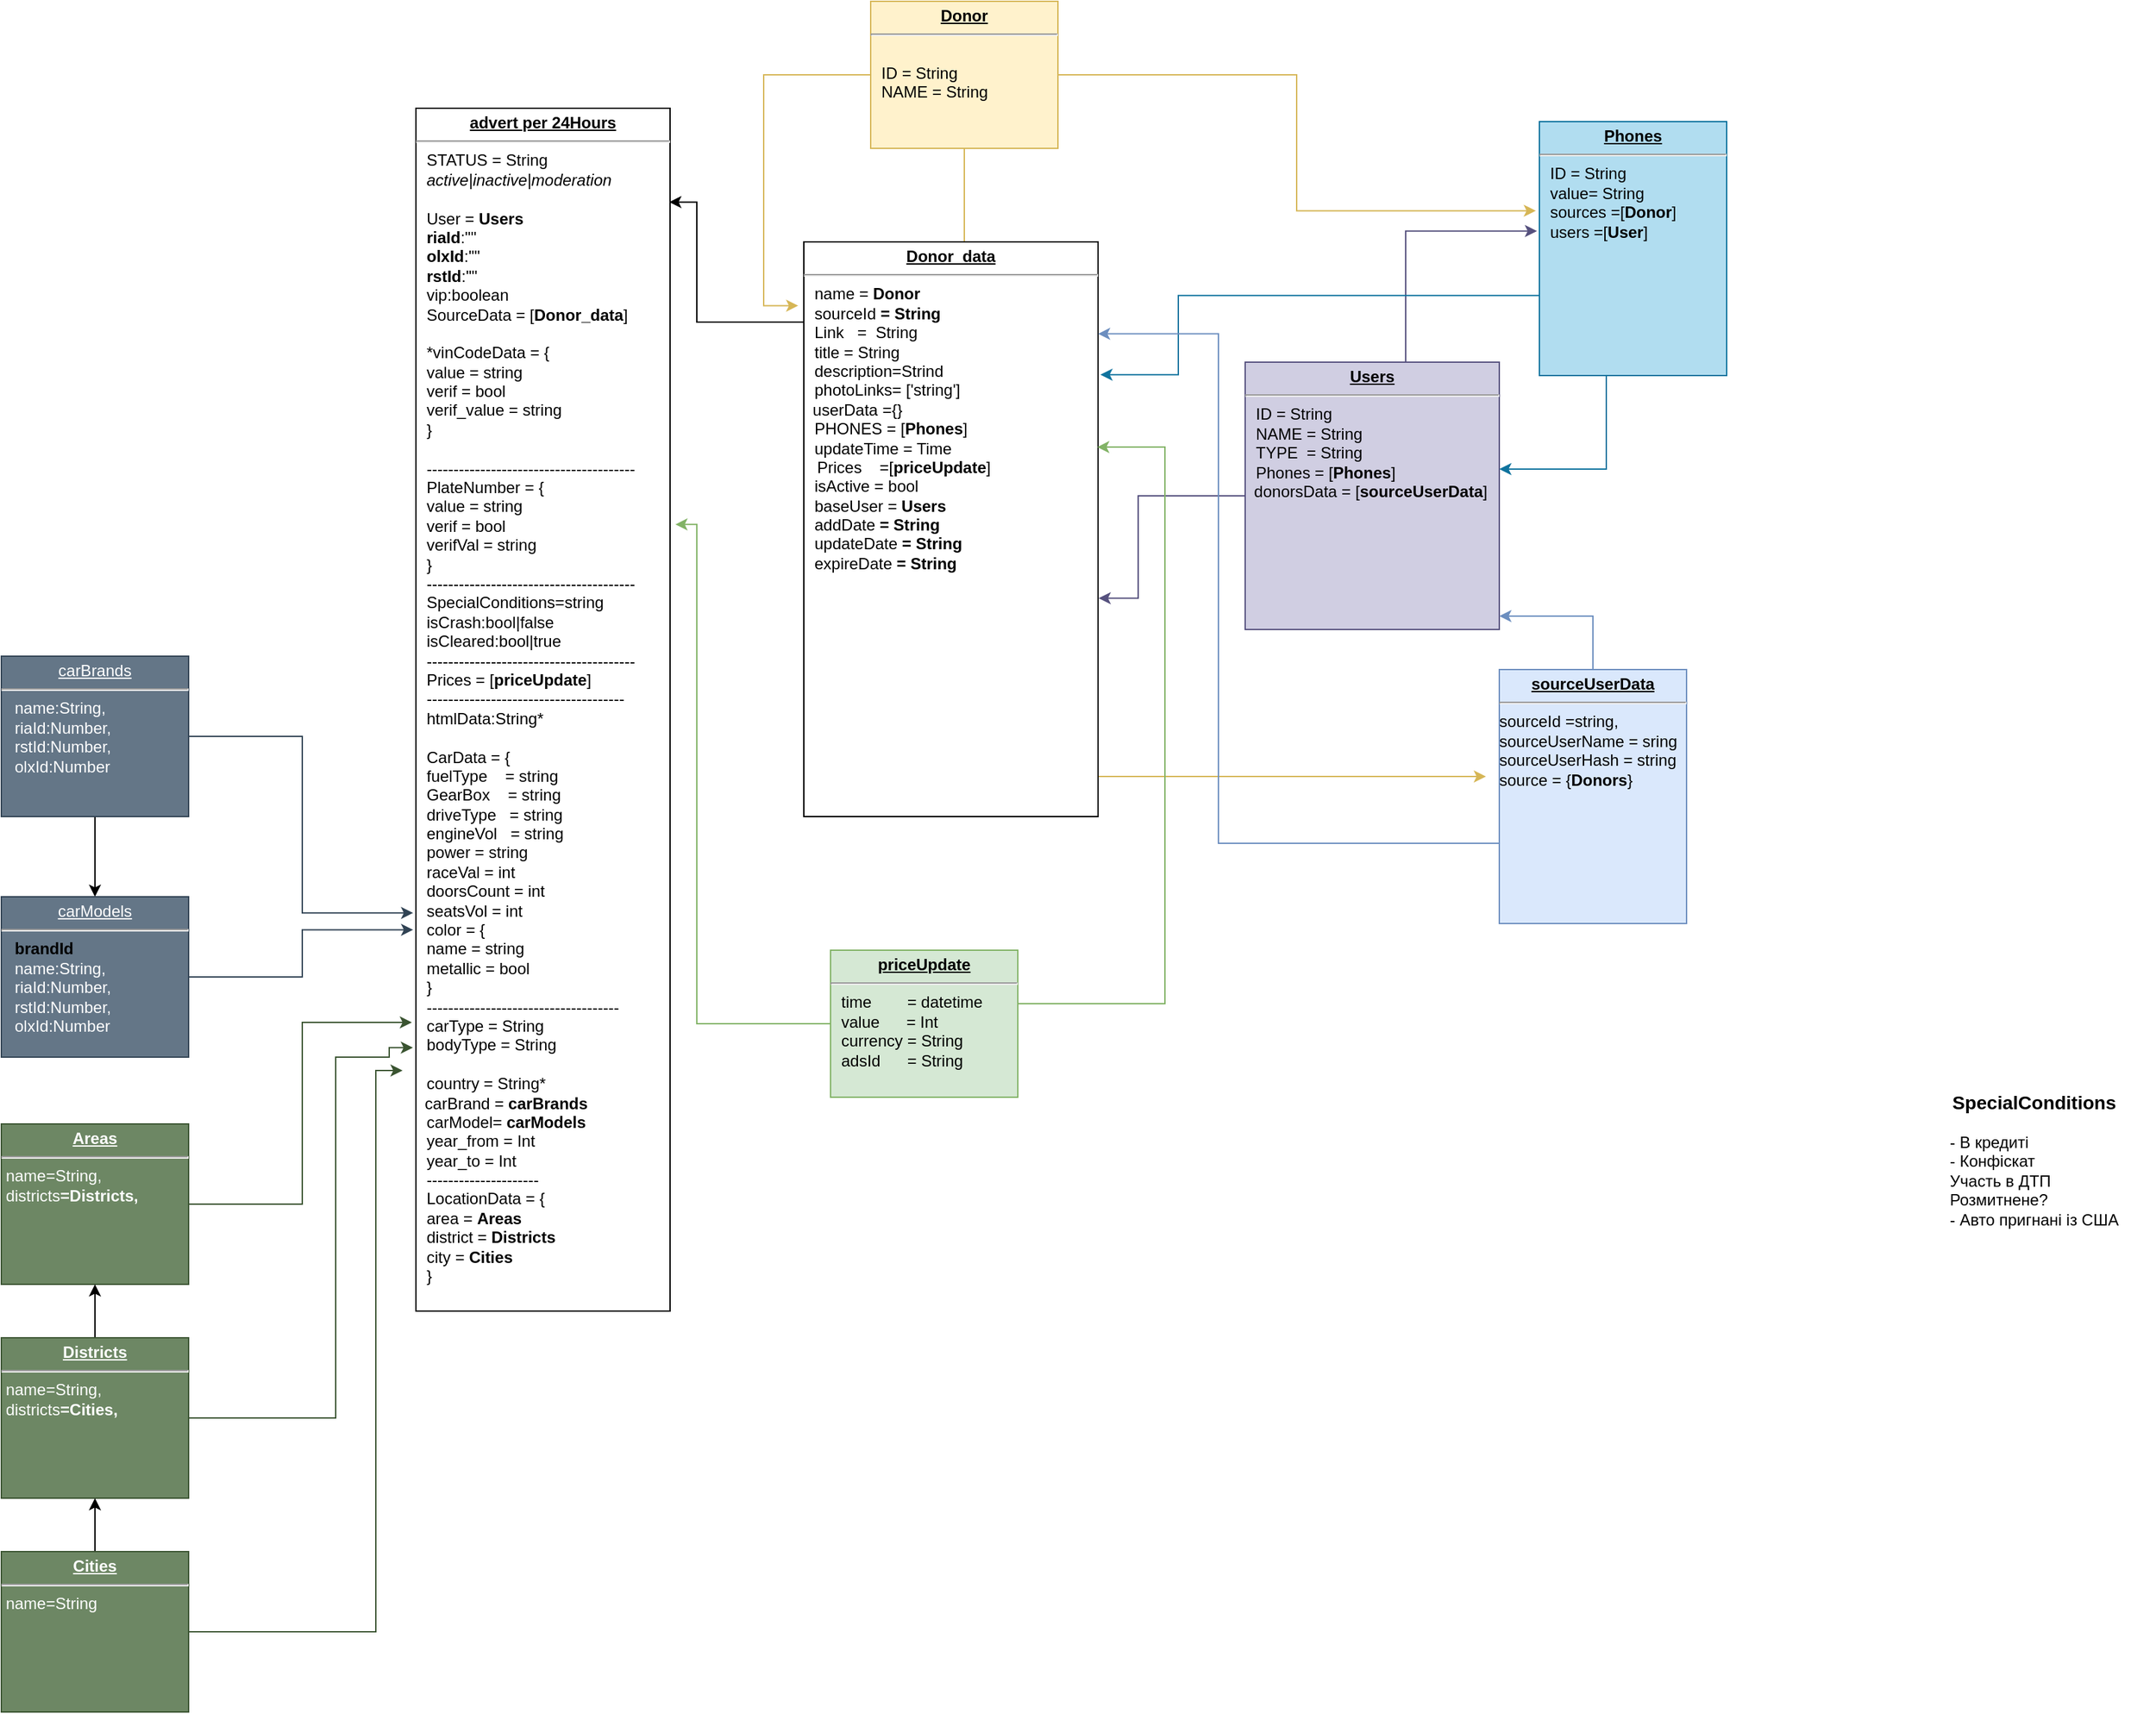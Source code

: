 <mxfile version="18.1.3" type="github">
  <diagram name="Page-1" id="a7904f86-f2b4-8e86-fa97-74104820619b">
    <mxGraphModel dx="2522" dy="1609" grid="1" gridSize="10" guides="1" tooltips="1" connect="1" arrows="1" fold="1" page="1" pageScale="1" pageWidth="1100" pageHeight="850" background="none" math="0" shadow="0">
      <root>
        <mxCell id="0" />
        <mxCell id="1" parent="0" />
        <mxCell id="24794b860abc3c2d-1" value="&lt;p style=&quot;margin: 0px ; margin-top: 4px ; text-align: center ; text-decoration: underline&quot;&gt;&lt;b&gt;advert per 24Hours&lt;/b&gt;&lt;br&gt;&lt;/p&gt;&lt;hr&gt;&lt;p style=&quot;margin: 0px ; margin-left: 8px&quot;&gt;STATUS = String &lt;br&gt;&lt;/p&gt;&lt;p style=&quot;margin: 0px ; margin-left: 8px&quot;&gt;&lt;i&gt;active|inactive|moderation&lt;/i&gt;&lt;br&gt;&lt;/p&gt;&lt;p style=&quot;margin: 0px ; margin-left: 8px&quot;&gt;&lt;br&gt;&lt;/p&gt;&lt;p style=&quot;margin: 0px ; margin-left: 8px&quot;&gt;User = &lt;b&gt;Users&lt;/b&gt;&lt;/p&gt;&lt;p style=&quot;margin: 0px ; margin-left: 8px&quot;&gt;&lt;b&gt;riaId&lt;/b&gt;:&quot;&quot;&lt;/p&gt;&lt;p style=&quot;margin: 0px ; margin-left: 8px&quot;&gt;&lt;b&gt;olxId&lt;/b&gt;:&quot;&quot;&lt;/p&gt;&lt;p style=&quot;margin: 0px ; margin-left: 8px&quot;&gt;&lt;b&gt;rstId&lt;/b&gt;:&quot;&quot;&lt;/p&gt;&lt;p style=&quot;margin: 0px ; margin-left: 8px&quot;&gt;vip:boolean&lt;br&gt;&lt;/p&gt;&lt;p style=&quot;margin: 0px ; margin-left: 8px&quot;&gt;SourceData = [&lt;b&gt;Donor_data&lt;/b&gt;]&lt;br&gt;&lt;/p&gt;&lt;p style=&quot;margin: 0px ; margin-left: 8px&quot;&gt;&lt;br&gt;&lt;/p&gt;&lt;p style=&quot;margin: 0px ; margin-left: 8px&quot;&gt;*vinCodeData = {&lt;/p&gt;&lt;p style=&quot;margin: 0px ; margin-left: 8px&quot;&gt;&lt;span&gt; &lt;span&gt; &lt;/span&gt;value = string&lt;br&gt;&lt;span&gt; &lt;/span&gt;&lt;span&gt; &lt;/span&gt;verif   = bool&lt;/span&gt;&lt;/p&gt;&lt;p style=&quot;margin: 0px ; margin-left: 8px&quot;&gt;&lt;span&gt;&lt;span&gt; &lt;/span&gt;verif_value = string&lt;br&gt;&lt;/span&gt;&lt;/p&gt;&lt;p style=&quot;margin: 0px ; margin-left: 8px&quot;&gt;&lt;span&gt;&lt;span&gt; &lt;/span&gt;&lt;span&gt; &lt;/span&gt;}&lt;/span&gt;&lt;/p&gt;&lt;p style=&quot;margin: 0px ; margin-left: 8px&quot;&gt;&lt;br&gt;&lt;/p&gt;&lt;p style=&quot;margin: 0px ; margin-left: 8px&quot;&gt;&lt;span&gt;---------------------------------------&lt;br&gt;&lt;/span&gt;&lt;/p&gt;&lt;p style=&quot;margin: 0px ; margin-left: 8px&quot;&gt;PlateNumber = {&lt;/p&gt;&lt;p style=&quot;margin: 0px ; margin-left: 8px&quot;&gt;&lt;span&gt; &lt;/span&gt;value = string&lt;br&gt;&lt;span&gt; &lt;/span&gt;verif = bool&lt;br&gt;&lt;span&gt; &lt;/span&gt;verifVal = string&lt;br&gt;&lt;/p&gt;&lt;p style=&quot;margin: 0px ; margin-left: 8px&quot;&gt;&lt;span&gt; &lt;/span&gt;}&lt;/p&gt;&lt;p style=&quot;margin: 0px ; margin-left: 8px&quot;&gt;---------------------------------------&lt;br&gt;&lt;/p&gt;&lt;p style=&quot;margin: 0px 0px 0px 8px&quot;&gt;SpecialСonditions=string&lt;/p&gt;&lt;p style=&quot;margin: 0px 0px 0px 8px&quot;&gt;isCrash:bool|false&lt;/p&gt;&lt;p style=&quot;margin: 0px 0px 0px 8px&quot;&gt;isCleared:bool|true&lt;br&gt;&lt;/p&gt;&lt;p style=&quot;margin: 0px ; margin-left: 8px&quot;&gt;---------------------------------------&lt;br&gt;&lt;/p&gt;&lt;p style=&quot;margin: 0px ; margin-left: 8px&quot;&gt;Prices = [&lt;b&gt;priceUpdate&lt;/b&gt;]&lt;br&gt;&lt;/p&gt;&lt;p style=&quot;margin: 0px ; margin-left: 8px&quot;&gt;-------------------------------------&lt;/p&gt;&lt;p style=&quot;margin: 0px ; margin-left: 8px&quot;&gt;htmlData:String*&lt;/p&gt;&lt;p style=&quot;margin: 0px ; margin-left: 8px&quot;&gt;&lt;br&gt;&lt;/p&gt;&lt;p style=&quot;margin: 0px ; margin-left: 8px&quot;&gt;CarData = {&lt;/p&gt;&lt;p style=&quot;margin: 0px ; margin-left: 8px&quot;&gt;&lt;span&gt; &lt;/span&gt;fuelType&amp;nbsp;&amp;nbsp;&amp;nbsp; = string&lt;/p&gt;&lt;p style=&quot;margin: 0px ; margin-left: 8px&quot;&gt;GearBox&amp;nbsp;&amp;nbsp;&amp;nbsp; = string&lt;/p&gt;&lt;p style=&quot;margin: 0px ; margin-left: 8px&quot;&gt;driveType&amp;nbsp;&amp;nbsp; = string&lt;/p&gt;&lt;p style=&quot;margin: 0px ; margin-left: 8px&quot;&gt;engineVol&amp;nbsp;&amp;nbsp; = string&lt;/p&gt;&lt;p style=&quot;margin: 0px ; margin-left: 8px&quot;&gt;power = string&lt;br&gt;&lt;/p&gt;&lt;p style=&quot;margin: 0px ; margin-left: 8px&quot;&gt;raceVal = int&lt;/p&gt;&lt;p style=&quot;margin: 0px ; margin-left: 8px&quot;&gt;doorsCount = int&lt;/p&gt;&lt;p style=&quot;margin: 0px ; margin-left: 8px&quot;&gt;seatsVol = int&lt;/p&gt;&lt;p style=&quot;margin: 0px ; margin-left: 8px&quot;&gt;color = {&lt;/p&gt;&lt;p style=&quot;margin: 0px ; margin-left: 8px&quot;&gt;name = string&lt;/p&gt;&lt;p style=&quot;margin: 0px ; margin-left: 8px&quot;&gt;metallic = bool&lt;br&gt;&lt;/p&gt;&lt;p style=&quot;margin: 0px ; margin-left: 8px&quot;&gt;}&lt;/p&gt;&lt;p style=&quot;margin: 0px ; margin-left: 8px&quot;&gt;------------------------------------&lt;/p&gt;&lt;p style=&quot;margin: 0px ; margin-left: 8px&quot;&gt;&lt;span style=&quot;background-color: rgb(255 , 255 , 255)&quot;&gt;carType = String&lt;/span&gt;&lt;/p&gt;&lt;p style=&quot;margin: 0px ; margin-left: 8px&quot;&gt;bodyType = String&lt;/p&gt;&lt;p style=&quot;margin: 0px ; margin-left: 8px&quot;&gt;&lt;br&gt;&lt;/p&gt;&lt;p style=&quot;margin: 0px ; margin-left: 8px&quot;&gt;country = String*&lt;/p&gt;&amp;nbsp; carBrand = &lt;b&gt;carBrands&lt;/b&gt;&lt;br&gt;&lt;p style=&quot;margin: 0px ; margin-left: 8px&quot;&gt;carModel= &lt;b&gt;carModels&lt;/b&gt;&lt;br&gt;&lt;/p&gt;&lt;p style=&quot;margin: 0px ; margin-left: 8px&quot;&gt;year_from = Int&lt;/p&gt;&lt;p style=&quot;margin: 0px ; margin-left: 8px&quot;&gt;year_to = Int&lt;/p&gt;&lt;p style=&quot;margin: 0px ; margin-left: 8px&quot;&gt;&lt;span&gt; &lt;/span&gt;---------------------&lt;/p&gt;&lt;p style=&quot;margin: 0px ; margin-left: 8px&quot;&gt;LocationData = {&lt;/p&gt;&lt;p style=&quot;margin: 0px ; margin-left: 8px&quot;&gt;area = &lt;b&gt;Areas&lt;/b&gt;&lt;br&gt;&lt;/p&gt;&lt;p style=&quot;margin: 0px ; margin-left: 8px&quot;&gt;district = &lt;b&gt;Districts&lt;/b&gt;&lt;br&gt;&lt;/p&gt;&lt;p style=&quot;margin: 0px ; margin-left: 8px&quot;&gt;city = &lt;b&gt;Cities&lt;/b&gt;&lt;br&gt;&lt;/p&gt;&lt;p style=&quot;margin: 0px ; margin-left: 8px&quot;&gt;}&lt;/p&gt;&lt;p style=&quot;margin: 0px ; margin-left: 8px&quot;&gt;&lt;br&gt;&lt;/p&gt;&lt;p style=&quot;margin: 0px ; margin-left: 8px&quot;&gt;&lt;br&gt;&lt;/p&gt;&lt;p style=&quot;margin: 0px ; margin-left: 8px&quot;&gt;&lt;br&gt;&lt;/p&gt;&lt;p style=&quot;margin: 0px ; margin-left: 8px&quot;&gt;&lt;br&gt;&lt;/p&gt;&lt;p style=&quot;margin: 0px ; margin-left: 8px&quot;&gt;&lt;br&gt;&lt;/p&gt;&lt;p style=&quot;margin: 0px ; margin-left: 8px&quot;&gt;&lt;br&gt;&lt;/p&gt;" style="verticalAlign=top;align=left;overflow=fill;fontSize=12;fontFamily=Helvetica;html=1;rounded=0;shadow=0;comic=0;labelBackgroundColor=none;strokeWidth=1" parent="1" vertex="1">
          <mxGeometry x="-260" y="-360" width="190" height="900" as="geometry" />
        </mxCell>
        <mxCell id="nhno9NxQIb300grrD1jO-25" value="" style="edgeStyle=elbowEdgeStyle;rounded=0;orthogonalLoop=1;jettySize=auto;html=1;fontSize=12;entryX=-0.013;entryY=0.431;entryDx=0;entryDy=0;entryPerimeter=0;fillColor=#d0cee2;strokeColor=#56517e;" parent="1" source="24794b860abc3c2d-17" target="_MbS539FBpBQaepYveTc-13" edge="1">
          <mxGeometry relative="1" as="geometry">
            <mxPoint x="455" y="-290" as="targetPoint" />
            <Array as="points">
              <mxPoint x="480" y="-220" />
            </Array>
          </mxGeometry>
        </mxCell>
        <mxCell id="nhno9NxQIb300grrD1jO-29" value="" style="edgeStyle=elbowEdgeStyle;rounded=0;orthogonalLoop=1;jettySize=auto;html=1;fontSize=12;entryX=1.002;entryY=0.62;entryDx=0;entryDy=0;entryPerimeter=0;fillColor=#d0cee2;strokeColor=#56517e;" parent="1" source="24794b860abc3c2d-17" target="iJOecmcDZauGZsiT4Fyy-1" edge="1">
          <mxGeometry relative="1" as="geometry">
            <Array as="points">
              <mxPoint x="280" y="-70" />
              <mxPoint x="260" y="10" />
              <mxPoint x="270" y="10" />
            </Array>
          </mxGeometry>
        </mxCell>
        <mxCell id="24794b860abc3c2d-17" value="&lt;p style=&quot;margin: 0px ; margin-top: 4px ; text-align: center ; text-decoration: underline&quot;&gt;&lt;b&gt;Users&lt;/b&gt;&lt;br&gt;&lt;/p&gt;&lt;hr&gt;&lt;p style=&quot;margin: 0px ; margin-left: 8px&quot;&gt;ID = String&lt;/p&gt;&lt;p style=&quot;margin: 0px ; margin-left: 8px&quot;&gt;NAME = String&lt;/p&gt;&lt;p style=&quot;margin: 0px ; margin-left: 8px&quot;&gt;TYPE&amp;nbsp; = String&lt;/p&gt;&lt;p style=&quot;margin: 0px ; margin-left: 8px&quot;&gt;Phones = [&lt;b&gt;Phones&lt;/b&gt;]&lt;br&gt;&lt;/p&gt;&amp;nbsp; donorsData = [&lt;b&gt;sourceUserData&lt;/b&gt;]&lt;br&gt;&lt;p style=&quot;margin: 0px ; margin-left: 8px&quot;&gt;&lt;br&gt;&lt;/p&gt;" style="verticalAlign=top;align=left;overflow=fill;fontSize=12;fontFamily=Helvetica;html=1;rounded=0;shadow=0;comic=0;labelBackgroundColor=none;strokeWidth=1;fillColor=#d0cee2;strokeColor=#56517e;" parent="1" vertex="1">
          <mxGeometry x="360" y="-170" width="190" height="200" as="geometry" />
        </mxCell>
        <mxCell id="nhno9NxQIb300grrD1jO-19" value="" style="edgeStyle=elbowEdgeStyle;rounded=0;orthogonalLoop=1;jettySize=auto;html=1;fontSize=12;entryX=-0.019;entryY=0.111;entryDx=0;entryDy=0;entryPerimeter=0;fillColor=#fff2cc;strokeColor=#d6b656;" parent="1" source="24794b860abc3c2d-18" target="iJOecmcDZauGZsiT4Fyy-1" edge="1">
          <mxGeometry relative="1" as="geometry">
            <mxPoint x="20" y="-200" as="targetPoint" />
            <Array as="points">
              <mxPoint y="-290" />
            </Array>
          </mxGeometry>
        </mxCell>
        <mxCell id="nhno9NxQIb300grrD1jO-23" value="" style="edgeStyle=elbowEdgeStyle;rounded=0;orthogonalLoop=1;jettySize=auto;html=1;fontSize=12;entryX=-0.019;entryY=0.351;entryDx=0;entryDy=0;entryPerimeter=0;fillColor=#fff2cc;strokeColor=#d6b656;" parent="1" source="24794b860abc3c2d-18" target="_MbS539FBpBQaepYveTc-13" edge="1">
          <mxGeometry relative="1" as="geometry">
            <mxPoint x="300" y="-385" as="targetPoint" />
          </mxGeometry>
        </mxCell>
        <mxCell id="nhno9NxQIb300grrD1jO-26" value="" style="edgeStyle=elbowEdgeStyle;rounded=0;orthogonalLoop=1;jettySize=auto;html=1;fontSize=12;elbow=vertical;fillColor=#fff2cc;strokeColor=#d6b656;" parent="1" source="24794b860abc3c2d-18" edge="1">
          <mxGeometry relative="1" as="geometry">
            <mxPoint x="540" y="140" as="targetPoint" />
            <Array as="points">
              <mxPoint x="540" y="140" />
            </Array>
          </mxGeometry>
        </mxCell>
        <mxCell id="24794b860abc3c2d-18" value="&lt;p style=&quot;margin: 0px ; margin-top: 4px ; text-align: center ; text-decoration: underline&quot;&gt;&lt;b&gt;Donor&lt;/b&gt;&lt;br&gt;&lt;/p&gt;&lt;hr&gt;&lt;p style=&quot;margin: 0px ; margin-left: 8px&quot;&gt;&lt;br&gt;ID = String&lt;/p&gt;&lt;p style=&quot;margin: 0px ; margin-left: 8px&quot;&gt;NAME = String&lt;br&gt;&lt;/p&gt;" style="verticalAlign=top;align=left;overflow=fill;fontSize=12;fontFamily=Helvetica;html=1;rounded=0;shadow=0;comic=0;labelBackgroundColor=none;strokeWidth=1;fillColor=#fff2cc;strokeColor=#d6b656;" parent="1" vertex="1">
          <mxGeometry x="80" y="-440" width="140" height="110" as="geometry" />
        </mxCell>
        <mxCell id="nhno9NxQIb300grrD1jO-13" value="" style="edgeStyle=elbowEdgeStyle;rounded=0;orthogonalLoop=1;jettySize=auto;html=1;entryX=0.997;entryY=0.078;entryDx=0;entryDy=0;entryPerimeter=0;" parent="1" source="iJOecmcDZauGZsiT4Fyy-1" target="24794b860abc3c2d-1" edge="1">
          <mxGeometry relative="1" as="geometry">
            <mxPoint x="-70" y="-190" as="targetPoint" />
            <Array as="points">
              <mxPoint x="-50" y="-200" />
              <mxPoint x="10" y="-140" />
              <mxPoint x="-40" y="-200" />
              <mxPoint x="-250" y="50" />
            </Array>
          </mxGeometry>
        </mxCell>
        <mxCell id="iJOecmcDZauGZsiT4Fyy-1" value="&lt;p style=&quot;margin: 0px ; margin-top: 4px ; text-align: center ; text-decoration: underline&quot;&gt;&lt;b&gt;Donor_data&lt;/b&gt;&lt;/p&gt;&lt;hr&gt;&lt;p style=&quot;margin: 0px ; margin-left: 8px&quot;&gt;name = &lt;b&gt;Donor&lt;/b&gt;&lt;/p&gt;&lt;p style=&quot;margin: 0px ; margin-left: 8px&quot;&gt;sourceId&lt;b&gt; = String&lt;br&gt;&lt;/b&gt;&lt;/p&gt;&lt;p style=&quot;margin: 0px ; margin-left: 8px&quot;&gt;Link &amp;nbsp; =&amp;nbsp; String&lt;/p&gt;&lt;p style=&quot;margin: 0px ; margin-left: 8px&quot;&gt;title = String&lt;/p&gt;&lt;p style=&quot;margin: 0px ; margin-left: 8px&quot;&gt;description=Strind&lt;/p&gt;&lt;p style=&quot;margin: 0px ; margin-left: 8px&quot;&gt;photoLinks= [&#39;string&#39;]&lt;br&gt;&lt;/p&gt;&amp;nbsp; userData ={}&lt;br&gt;&lt;p style=&quot;margin: 0px ; margin-left: 8px&quot;&gt;PHONES = [&lt;b&gt;Phones&lt;/b&gt;]&lt;br&gt;&lt;/p&gt;&lt;p style=&quot;margin: 0px ; margin-left: 8px&quot;&gt;updateTime = Time&lt;/p&gt;&amp;nbsp;&amp;nbsp; Prices&amp;nbsp;&amp;nbsp;&amp;nbsp; =[&lt;b&gt;priceUpdate&lt;/b&gt;]&lt;p style=&quot;margin: 0px ; margin-left: 8px&quot;&gt;isActive = bool&lt;/p&gt;&lt;p style=&quot;margin: 0px ; margin-left: 8px&quot;&gt;baseUser = &lt;b&gt;Users&lt;/b&gt;&lt;/p&gt;&lt;p style=&quot;margin: 0px ; margin-left: 8px&quot;&gt;addDate&lt;b&gt; = String&lt;/b&gt;&lt;br&gt;&lt;/p&gt;&lt;p style=&quot;margin: 0px ; margin-left: 8px&quot;&gt;updateDate&lt;b&gt; = String&lt;/b&gt;&lt;/p&gt;&lt;p style=&quot;margin: 0px ; margin-left: 8px&quot;&gt;expireDate&lt;b&gt; = String&lt;br&gt;&lt;/b&gt;&lt;/p&gt;&lt;p style=&quot;margin: 0px ; margin-left: 8px&quot;&gt;&lt;b&gt;&lt;br&gt;&lt;/b&gt;&lt;/p&gt;&lt;p style=&quot;margin: 0px ; margin-left: 8px&quot;&gt;&lt;/p&gt;&lt;p style=&quot;margin: 0px ; margin-left: 8px&quot;&gt;&lt;br&gt;&lt;/p&gt;" style="verticalAlign=top;align=left;overflow=fill;fontSize=12;fontFamily=Helvetica;html=1;rounded=0;shadow=0;comic=0;labelBackgroundColor=none;strokeWidth=1" parent="1" vertex="1">
          <mxGeometry x="30" y="-260" width="220" height="430" as="geometry" />
        </mxCell>
        <mxCell id="_MbS539FBpBQaepYveTc-11" value="&lt;h3&gt;SpecialСonditions&lt;/h3&gt;&lt;div align=&quot;left&quot;&gt;- В кредиті&lt;br&gt;- Конфіскат&lt;br&gt;Участь в ДТП&lt;br&gt;Розмитнене?&lt;br&gt;- Авто пригнані із США&lt;br&gt;&lt;/div&gt;" style="text;html=1;strokeColor=none;fillColor=none;align=center;verticalAlign=middle;whiteSpace=wrap;rounded=0;" parent="1" vertex="1">
          <mxGeometry x="860" y="336.5" width="180" height="167" as="geometry" />
        </mxCell>
        <mxCell id="nhno9NxQIb300grrD1jO-24" value="" style="edgeStyle=elbowEdgeStyle;rounded=0;orthogonalLoop=1;jettySize=auto;html=1;fontSize=12;entryX=1;entryY=0.4;entryDx=0;entryDy=0;entryPerimeter=0;fillColor=#b1ddf0;strokeColor=#10739e;" parent="1" source="_MbS539FBpBQaepYveTc-13" target="24794b860abc3c2d-17" edge="1">
          <mxGeometry relative="1" as="geometry">
            <mxPoint x="650" y="-80" as="targetPoint" />
            <Array as="points">
              <mxPoint x="630" y="-90" />
            </Array>
          </mxGeometry>
        </mxCell>
        <mxCell id="nhno9NxQIb300grrD1jO-28" value="" style="edgeStyle=elbowEdgeStyle;rounded=0;orthogonalLoop=1;jettySize=auto;html=1;fontSize=12;entryX=1.008;entryY=0.231;entryDx=0;entryDy=0;entryPerimeter=0;exitX=0.013;exitY=0.685;exitDx=0;exitDy=0;exitPerimeter=0;fillColor=#b1ddf0;strokeColor=#10739e;" parent="1" source="_MbS539FBpBQaepYveTc-13" target="iJOecmcDZauGZsiT4Fyy-1" edge="1">
          <mxGeometry relative="1" as="geometry">
            <mxPoint x="270" y="-160" as="targetPoint" />
            <Array as="points">
              <mxPoint x="310" y="-210" />
              <mxPoint x="260" y="-160" />
            </Array>
          </mxGeometry>
        </mxCell>
        <mxCell id="_MbS539FBpBQaepYveTc-13" value="&lt;p style=&quot;margin: 0px ; margin-top: 4px ; text-align: center ; text-decoration: underline&quot;&gt;&lt;b&gt;Phones&lt;/b&gt;&lt;br&gt;&lt;/p&gt;&lt;hr&gt;&lt;p style=&quot;margin: 0px ; margin-left: 8px&quot;&gt;ID = String&lt;/p&gt;&lt;p style=&quot;margin: 0px ; margin-left: 8px&quot;&gt;value= String&lt;/p&gt;&lt;p style=&quot;margin: 0px ; margin-left: 8px&quot;&gt;sources =[&lt;b&gt;Donor&lt;/b&gt;]&lt;/p&gt;&lt;p style=&quot;margin: 0px ; margin-left: 8px&quot;&gt;users =[&lt;b&gt;User&lt;/b&gt;] &lt;br&gt;&lt;/p&gt;&lt;br&gt;&lt;p style=&quot;margin: 0px ; margin-left: 8px&quot;&gt;&lt;br&gt;&lt;/p&gt;&lt;br&gt;&lt;p style=&quot;margin: 0px ; margin-left: 8px&quot;&gt;&lt;br&gt;&lt;/p&gt;" style="verticalAlign=top;align=left;overflow=fill;fontSize=12;fontFamily=Helvetica;html=1;rounded=0;shadow=0;comic=0;labelBackgroundColor=none;strokeWidth=1;fillColor=#b1ddf0;strokeColor=#10739e;" parent="1" vertex="1">
          <mxGeometry x="580" y="-350" width="140" height="190" as="geometry" />
        </mxCell>
        <mxCell id="nhno9NxQIb300grrD1jO-2" value="" style="edgeStyle=orthogonalEdgeStyle;rounded=0;orthogonalLoop=1;jettySize=auto;html=1;fillColor=#dae8fc;strokeColor=#6c8ebf;" parent="1" source="nhno9NxQIb300grrD1jO-1" target="24794b860abc3c2d-17" edge="1">
          <mxGeometry relative="1" as="geometry">
            <Array as="points">
              <mxPoint x="620" y="20" />
              <mxPoint x="470" y="20" />
            </Array>
          </mxGeometry>
        </mxCell>
        <mxCell id="nhno9NxQIb300grrD1jO-11" value="" style="edgeStyle=elbowEdgeStyle;rounded=0;orthogonalLoop=1;jettySize=auto;html=1;entryX=1;entryY=0.16;entryDx=0;entryDy=0;entryPerimeter=0;fillColor=#dae8fc;strokeColor=#6c8ebf;" parent="1" source="nhno9NxQIb300grrD1jO-1" target="iJOecmcDZauGZsiT4Fyy-1" edge="1">
          <mxGeometry relative="1" as="geometry">
            <mxPoint x="470" y="155" as="targetPoint" />
            <Array as="points">
              <mxPoint x="340" y="190" />
              <mxPoint x="310" y="60" />
              <mxPoint x="260" y="-190" />
              <mxPoint x="270" y="-190" />
              <mxPoint x="340" y="120" />
            </Array>
          </mxGeometry>
        </mxCell>
        <mxCell id="nhno9NxQIb300grrD1jO-1" value="&lt;p style=&quot;margin: 0px ; margin-top: 4px ; text-align: center ; text-decoration: underline&quot;&gt;&lt;b&gt;sourceUserData&lt;/b&gt;&lt;br&gt;&lt;/p&gt;&lt;hr&gt;&lt;div&gt;sourceId =string,&lt;/div&gt;&lt;div&gt;sourceUserName = sring&lt;/div&gt;&lt;div&gt;sourceUserHash = string&lt;/div&gt;&lt;div&gt;source = {&lt;b&gt;Donors&lt;/b&gt;}&lt;br&gt;&lt;/div&gt;&lt;br&gt;&lt;p style=&quot;margin: 0px ; margin-left: 8px&quot;&gt;&lt;br&gt;&lt;/p&gt;" style="verticalAlign=top;align=left;overflow=fill;fontSize=12;fontFamily=Helvetica;html=1;rounded=0;shadow=0;comic=0;labelBackgroundColor=none;strokeWidth=1;fillColor=#dae8fc;strokeColor=#6c8ebf;" parent="1" vertex="1">
          <mxGeometry x="550" y="60" width="140" height="190" as="geometry" />
        </mxCell>
        <mxCell id="nhno9NxQIb300grrD1jO-6" value="" style="edgeStyle=elbowEdgeStyle;rounded=0;orthogonalLoop=1;jettySize=auto;html=1;entryX=0.997;entryY=0.357;entryDx=0;entryDy=0;entryPerimeter=0;fillColor=#d5e8d4;strokeColor=#82b366;" parent="1" source="nhno9NxQIb300grrD1jO-4" target="iJOecmcDZauGZsiT4Fyy-1" edge="1">
          <mxGeometry relative="1" as="geometry">
            <mxPoint x="610" y="550" as="targetPoint" />
            <Array as="points">
              <mxPoint x="300" y="310" />
              <mxPoint x="320" />
            </Array>
          </mxGeometry>
        </mxCell>
        <mxCell id="nhno9NxQIb300grrD1jO-20" value="" style="edgeStyle=elbowEdgeStyle;rounded=0;orthogonalLoop=1;jettySize=auto;html=1;fontSize=12;entryX=1.021;entryY=0.346;entryDx=0;entryDy=0;entryPerimeter=0;fillColor=#d5e8d4;strokeColor=#82b366;" parent="1" source="nhno9NxQIb300grrD1jO-4" target="24794b860abc3c2d-1" edge="1">
          <mxGeometry relative="1" as="geometry">
            <mxPoint x="-60" y="-80" as="targetPoint" />
            <Array as="points">
              <mxPoint x="-50" y="-40" />
              <mxPoint x="-30" y="-70" />
            </Array>
          </mxGeometry>
        </mxCell>
        <mxCell id="nhno9NxQIb300grrD1jO-4" value="&lt;p style=&quot;margin: 0px ; margin-top: 4px ; text-align: center ; text-decoration: underline&quot;&gt;&lt;b&gt;priceUpdate&lt;/b&gt;&lt;br&gt;&lt;/p&gt;&lt;hr&gt;&lt;div&gt;&lt;p style=&quot;margin: 0px ; margin-left: 8px&quot;&gt;time&amp;nbsp;&amp;nbsp;&amp;nbsp;&amp;nbsp;&amp;nbsp;&amp;nbsp;&amp;nbsp; = datetime&lt;/p&gt;&lt;p style=&quot;margin: 0px ; margin-left: 8px&quot;&gt;value&amp;nbsp;&amp;nbsp;&amp;nbsp;&amp;nbsp;&amp;nbsp; = Int&lt;/p&gt;&lt;p style=&quot;margin: 0px ; margin-left: 8px&quot;&gt;currency = String&lt;/p&gt;&lt;p style=&quot;margin: 0px ; margin-left: 8px&quot;&gt;adsId&amp;nbsp;&amp;nbsp;&amp;nbsp;&amp;nbsp;&amp;nbsp; = String&lt;br&gt;&lt;/p&gt;&lt;br&gt;&lt;/div&gt;&lt;br&gt;&lt;p style=&quot;margin: 0px ; margin-left: 8px&quot;&gt;&lt;br&gt;&lt;/p&gt;" style="verticalAlign=top;align=left;overflow=fill;fontSize=12;fontFamily=Helvetica;html=1;rounded=0;shadow=0;comic=0;labelBackgroundColor=none;strokeWidth=1;fillColor=#d5e8d4;strokeColor=#82b366;" parent="1" vertex="1">
          <mxGeometry x="50" y="270" width="140" height="110" as="geometry" />
        </mxCell>
        <mxCell id="3VNYHUwf1vP-Uy8ywmdI-2" value="" style="edgeStyle=orthogonalEdgeStyle;rounded=0;orthogonalLoop=1;jettySize=auto;html=1;entryX=-0.011;entryY=0.669;entryDx=0;entryDy=0;entryPerimeter=0;fillColor=#647687;strokeColor=#314354;" parent="1" source="3VNYHUwf1vP-Uy8ywmdI-1" target="24794b860abc3c2d-1" edge="1">
          <mxGeometry relative="1" as="geometry">
            <mxPoint x="-350" y="200" as="targetPoint" />
          </mxGeometry>
        </mxCell>
        <mxCell id="3VNYHUwf1vP-Uy8ywmdI-4" value="" style="edgeStyle=orthogonalEdgeStyle;rounded=0;orthogonalLoop=1;jettySize=auto;html=1;fontColor=#000000;" parent="1" source="3VNYHUwf1vP-Uy8ywmdI-1" target="3VNYHUwf1vP-Uy8ywmdI-3" edge="1">
          <mxGeometry relative="1" as="geometry" />
        </mxCell>
        <mxCell id="3VNYHUwf1vP-Uy8ywmdI-1" value="&lt;p style=&quot;margin: 0px ; margin-top: 4px ; text-align: center ; text-decoration: underline&quot;&gt;carBrands&lt;br&gt;&lt;/p&gt;&lt;hr&gt;&lt;div&gt;&amp;nbsp;&amp;nbsp; name:String,&lt;/div&gt;&lt;div&gt;&amp;nbsp;&amp;nbsp; riaId:Number,&lt;/div&gt;&lt;div&gt;&amp;nbsp;&amp;nbsp; rstId:Number,&lt;/div&gt;&lt;div&gt;&amp;nbsp;&amp;nbsp; olxId:Number&lt;br&gt;&lt;/div&gt;&lt;div&gt;&lt;br&gt;&lt;/div&gt;&lt;br&gt;&lt;p style=&quot;margin: 0px ; margin-left: 8px&quot;&gt;&lt;br&gt;&lt;/p&gt;" style="verticalAlign=top;align=left;overflow=fill;fontSize=12;fontFamily=Helvetica;html=1;rounded=0;shadow=0;comic=0;labelBackgroundColor=none;strokeWidth=1;fillColor=#647687;fontColor=#ffffff;strokeColor=#314354;" parent="1" vertex="1">
          <mxGeometry x="-570" y="50" width="140" height="120" as="geometry" />
        </mxCell>
        <mxCell id="3VNYHUwf1vP-Uy8ywmdI-5" value="" style="edgeStyle=orthogonalEdgeStyle;rounded=0;orthogonalLoop=1;jettySize=auto;html=1;fontColor=#000000;entryX=-0.011;entryY=0.683;entryDx=0;entryDy=0;entryPerimeter=0;fillColor=#647687;strokeColor=#314354;" parent="1" source="3VNYHUwf1vP-Uy8ywmdI-3" target="24794b860abc3c2d-1" edge="1">
          <mxGeometry relative="1" as="geometry">
            <mxPoint x="-350" y="340" as="targetPoint" />
          </mxGeometry>
        </mxCell>
        <mxCell id="3VNYHUwf1vP-Uy8ywmdI-3" value="&lt;p style=&quot;margin: 0px ; margin-top: 4px ; text-align: center ; text-decoration: underline&quot;&gt;carModels&lt;br&gt;&lt;/p&gt;&lt;hr&gt;&lt;div&gt;&amp;nbsp;&amp;nbsp; &lt;font color=&quot;#000000&quot;&gt;&lt;b&gt;brandId&lt;/b&gt;&lt;/font&gt;&lt;br&gt;&lt;/div&gt;&lt;div&gt;&amp;nbsp;&amp;nbsp; name:String,&lt;/div&gt;&lt;div&gt;&amp;nbsp;&amp;nbsp; riaId:Number,&lt;/div&gt;&lt;div&gt;&amp;nbsp;&amp;nbsp; rstId:Number,&lt;/div&gt;&lt;div&gt;&amp;nbsp;&amp;nbsp; olxId:Number&lt;br&gt;&lt;/div&gt;&lt;div&gt;&lt;br&gt;&lt;/div&gt;&lt;br&gt;&lt;p style=&quot;margin: 0px ; margin-left: 8px&quot;&gt;&lt;br&gt;&lt;/p&gt;" style="verticalAlign=top;align=left;overflow=fill;fontSize=12;fontFamily=Helvetica;html=1;rounded=0;shadow=0;comic=0;labelBackgroundColor=none;strokeWidth=1;fillColor=#647687;fontColor=#ffffff;strokeColor=#314354;" parent="1" vertex="1">
          <mxGeometry x="-570" y="230" width="140" height="120" as="geometry" />
        </mxCell>
        <mxCell id="3VNYHUwf1vP-Uy8ywmdI-13" value="" style="edgeStyle=orthogonalEdgeStyle;rounded=0;orthogonalLoop=1;jettySize=auto;html=1;fontColor=#000000;entryX=-0.016;entryY=0.76;entryDx=0;entryDy=0;entryPerimeter=0;fillColor=#6d8764;strokeColor=#3A5431;" parent="1" source="3VNYHUwf1vP-Uy8ywmdI-6" target="24794b860abc3c2d-1" edge="1">
          <mxGeometry relative="1" as="geometry">
            <mxPoint x="-350" y="460" as="targetPoint" />
          </mxGeometry>
        </mxCell>
        <mxCell id="3VNYHUwf1vP-Uy8ywmdI-6" value="&lt;p style=&quot;margin: 0px ; margin-top: 4px ; text-align: center ; text-decoration: underline&quot;&gt;&lt;b&gt;Areas&lt;/b&gt;&lt;br&gt;&lt;/p&gt;&lt;hr&gt;&lt;div&gt;&amp;nbsp;name=String,&lt;/div&gt;&lt;div&gt;&amp;nbsp;districts&lt;b&gt;=Districts,&lt;/b&gt;&lt;/div&gt;&lt;div&gt;&lt;b&gt;&amp;nbsp;&lt;/b&gt;&lt;br&gt;&lt;/div&gt;&lt;div&gt;&lt;br&gt;&lt;/div&gt;&lt;br&gt;&lt;p style=&quot;margin: 0px ; margin-left: 8px&quot;&gt;&lt;br&gt;&lt;/p&gt;" style="verticalAlign=top;align=left;overflow=fill;fontSize=12;fontFamily=Helvetica;html=1;rounded=0;shadow=0;comic=0;labelBackgroundColor=none;strokeWidth=1;fillColor=#6d8764;fontColor=#ffffff;strokeColor=#3A5431;" parent="1" vertex="1">
          <mxGeometry x="-570" y="400" width="140" height="120" as="geometry" />
        </mxCell>
        <mxCell id="3VNYHUwf1vP-Uy8ywmdI-12" value="" style="edgeStyle=orthogonalEdgeStyle;rounded=0;orthogonalLoop=1;jettySize=auto;html=1;fontColor=#000000;" parent="1" source="3VNYHUwf1vP-Uy8ywmdI-8" target="3VNYHUwf1vP-Uy8ywmdI-6" edge="1">
          <mxGeometry relative="1" as="geometry" />
        </mxCell>
        <mxCell id="3VNYHUwf1vP-Uy8ywmdI-14" value="" style="edgeStyle=orthogonalEdgeStyle;rounded=0;orthogonalLoop=1;jettySize=auto;html=1;fontColor=#000000;entryX=-0.012;entryY=0.781;entryDx=0;entryDy=0;entryPerimeter=0;fillColor=#6d8764;strokeColor=#3A5431;" parent="1" source="3VNYHUwf1vP-Uy8ywmdI-8" target="24794b860abc3c2d-1" edge="1">
          <mxGeometry relative="1" as="geometry">
            <mxPoint x="-280" y="530" as="targetPoint" />
            <Array as="points">
              <mxPoint x="-320" y="620" />
              <mxPoint x="-320" y="350" />
              <mxPoint x="-280" y="350" />
              <mxPoint x="-280" y="343" />
            </Array>
          </mxGeometry>
        </mxCell>
        <mxCell id="3VNYHUwf1vP-Uy8ywmdI-8" value="&lt;p style=&quot;margin: 0px ; margin-top: 4px ; text-align: center ; text-decoration: underline&quot;&gt;&lt;b&gt;Districts&lt;/b&gt;&lt;br&gt;&lt;/p&gt;&lt;hr&gt;&lt;div&gt;&amp;nbsp;name=String,&lt;/div&gt;&lt;div&gt;&amp;nbsp;districts&lt;b&gt;=Cities,&lt;/b&gt;&lt;/div&gt;&lt;div&gt;&lt;b&gt;&amp;nbsp;&lt;/b&gt;&lt;br&gt;&lt;/div&gt;&lt;div&gt;&lt;br&gt;&lt;/div&gt;&lt;br&gt;&lt;p style=&quot;margin: 0px ; margin-left: 8px&quot;&gt;&lt;br&gt;&lt;/p&gt;" style="verticalAlign=top;align=left;overflow=fill;fontSize=12;fontFamily=Helvetica;html=1;rounded=0;shadow=0;comic=0;labelBackgroundColor=none;strokeWidth=1;fillColor=#6d8764;fontColor=#ffffff;strokeColor=#3A5431;" parent="1" vertex="1">
          <mxGeometry x="-570" y="560" width="140" height="120" as="geometry" />
        </mxCell>
        <mxCell id="3VNYHUwf1vP-Uy8ywmdI-11" value="" style="edgeStyle=orthogonalEdgeStyle;rounded=0;orthogonalLoop=1;jettySize=auto;html=1;fontColor=#000000;" parent="1" source="3VNYHUwf1vP-Uy8ywmdI-9" edge="1">
          <mxGeometry relative="1" as="geometry">
            <mxPoint x="-500" y="680" as="targetPoint" />
          </mxGeometry>
        </mxCell>
        <mxCell id="3VNYHUwf1vP-Uy8ywmdI-15" value="" style="edgeStyle=orthogonalEdgeStyle;rounded=0;orthogonalLoop=1;jettySize=auto;html=1;fontColor=#000000;fillColor=#6d8764;strokeColor=#3A5431;" parent="1" source="3VNYHUwf1vP-Uy8ywmdI-9" edge="1">
          <mxGeometry relative="1" as="geometry">
            <mxPoint x="-270" y="360" as="targetPoint" />
            <Array as="points">
              <mxPoint x="-290" y="780" />
              <mxPoint x="-290" y="360" />
            </Array>
          </mxGeometry>
        </mxCell>
        <mxCell id="3VNYHUwf1vP-Uy8ywmdI-9" value="&lt;p style=&quot;margin: 0px ; margin-top: 4px ; text-align: center ; text-decoration: underline&quot;&gt;&lt;b&gt;Cities&lt;/b&gt;&lt;br&gt;&lt;/p&gt;&lt;hr&gt;&lt;div&gt;&amp;nbsp;name=String&lt;/div&gt;&lt;div&gt;&lt;b&gt;&amp;nbsp;&lt;/b&gt;&lt;br&gt;&lt;/div&gt;&lt;div&gt;&lt;br&gt;&lt;/div&gt;&lt;br&gt;&lt;p style=&quot;margin: 0px ; margin-left: 8px&quot;&gt;&lt;br&gt;&lt;/p&gt;" style="verticalAlign=top;align=left;overflow=fill;fontSize=12;fontFamily=Helvetica;html=1;rounded=0;shadow=0;comic=0;labelBackgroundColor=none;strokeWidth=1;fillColor=#6d8764;fontColor=#ffffff;strokeColor=#3A5431;" parent="1" vertex="1">
          <mxGeometry x="-570" y="720" width="140" height="120" as="geometry" />
        </mxCell>
      </root>
    </mxGraphModel>
  </diagram>
</mxfile>
